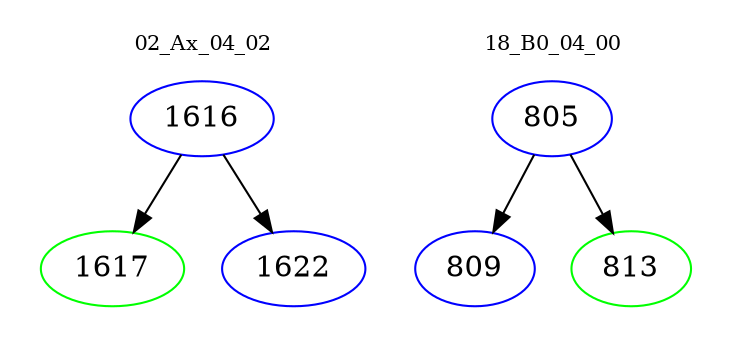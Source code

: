 digraph{
subgraph cluster_0 {
color = white
label = "02_Ax_04_02";
fontsize=10;
T0_1616 [label="1616", color="blue"]
T0_1616 -> T0_1617 [color="black"]
T0_1617 [label="1617", color="green"]
T0_1616 -> T0_1622 [color="black"]
T0_1622 [label="1622", color="blue"]
}
subgraph cluster_1 {
color = white
label = "18_B0_04_00";
fontsize=10;
T1_805 [label="805", color="blue"]
T1_805 -> T1_809 [color="black"]
T1_809 [label="809", color="blue"]
T1_805 -> T1_813 [color="black"]
T1_813 [label="813", color="green"]
}
}
